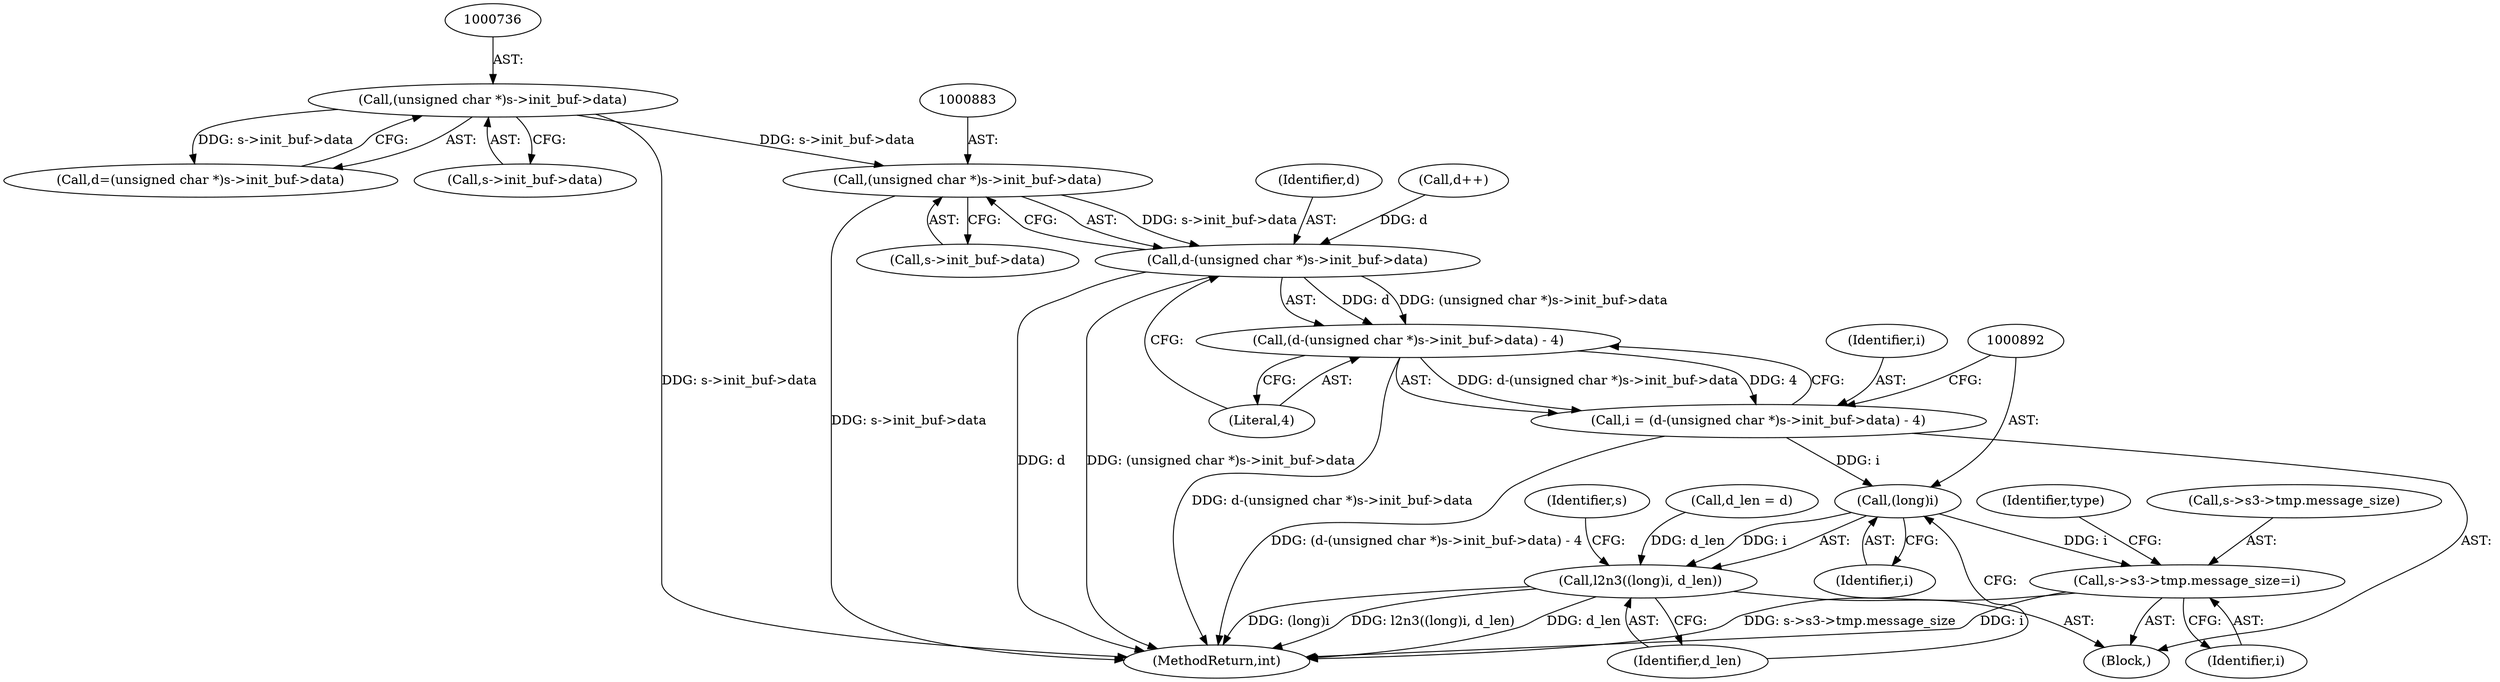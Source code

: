 digraph "0_openssl_b82924741b4bd590da890619be671f4635e46c2b@pointer" {
"1000882" [label="(Call,(unsigned char *)s->init_buf->data)"];
"1000735" [label="(Call,(unsigned char *)s->init_buf->data)"];
"1000880" [label="(Call,d-(unsigned char *)s->init_buf->data)"];
"1000879" [label="(Call,(d-(unsigned char *)s->init_buf->data) - 4)"];
"1000877" [label="(Call,i = (d-(unsigned char *)s->init_buf->data) - 4)"];
"1000891" [label="(Call,(long)i)"];
"1000890" [label="(Call,l2n3((long)i, d_len))"];
"1000913" [label="(Call,s->s3->tmp.message_size=i)"];
"1000914" [label="(Call,s->s3->tmp.message_size)"];
"1000882" [label="(Call,(unsigned char *)s->init_buf->data)"];
"1000879" [label="(Call,(d-(unsigned char *)s->init_buf->data) - 4)"];
"1000764" [label="(Call,d_len = d)"];
"1000880" [label="(Call,d-(unsigned char *)s->init_buf->data)"];
"1000874" [label="(Call,d++)"];
"1000913" [label="(Call,s->s3->tmp.message_size=i)"];
"1000881" [label="(Identifier,d)"];
"1000884" [label="(Call,s->init_buf->data)"];
"1000889" [label="(Literal,4)"];
"1000890" [label="(Call,l2n3((long)i, d_len))"];
"1000891" [label="(Call,(long)i)"];
"1000924" [label="(Identifier,type)"];
"1000735" [label="(Call,(unsigned char *)s->init_buf->data)"];
"1000921" [label="(Identifier,i)"];
"1000894" [label="(Identifier,d_len)"];
"1000737" [label="(Call,s->init_buf->data)"];
"1000899" [label="(Identifier,s)"];
"1000893" [label="(Identifier,i)"];
"1000877" [label="(Call,i = (d-(unsigned char *)s->init_buf->data) - 4)"];
"1000733" [label="(Call,d=(unsigned char *)s->init_buf->data)"];
"1001104" [label="(MethodReturn,int)"];
"1000878" [label="(Identifier,i)"];
"1000613" [label="(Block,)"];
"1000882" -> "1000880"  [label="AST: "];
"1000882" -> "1000884"  [label="CFG: "];
"1000883" -> "1000882"  [label="AST: "];
"1000884" -> "1000882"  [label="AST: "];
"1000880" -> "1000882"  [label="CFG: "];
"1000882" -> "1001104"  [label="DDG: s->init_buf->data"];
"1000882" -> "1000880"  [label="DDG: s->init_buf->data"];
"1000735" -> "1000882"  [label="DDG: s->init_buf->data"];
"1000735" -> "1000733"  [label="AST: "];
"1000735" -> "1000737"  [label="CFG: "];
"1000736" -> "1000735"  [label="AST: "];
"1000737" -> "1000735"  [label="AST: "];
"1000733" -> "1000735"  [label="CFG: "];
"1000735" -> "1001104"  [label="DDG: s->init_buf->data"];
"1000735" -> "1000733"  [label="DDG: s->init_buf->data"];
"1000880" -> "1000879"  [label="AST: "];
"1000881" -> "1000880"  [label="AST: "];
"1000889" -> "1000880"  [label="CFG: "];
"1000880" -> "1001104"  [label="DDG: d"];
"1000880" -> "1001104"  [label="DDG: (unsigned char *)s->init_buf->data"];
"1000880" -> "1000879"  [label="DDG: d"];
"1000880" -> "1000879"  [label="DDG: (unsigned char *)s->init_buf->data"];
"1000874" -> "1000880"  [label="DDG: d"];
"1000879" -> "1000877"  [label="AST: "];
"1000879" -> "1000889"  [label="CFG: "];
"1000889" -> "1000879"  [label="AST: "];
"1000877" -> "1000879"  [label="CFG: "];
"1000879" -> "1001104"  [label="DDG: d-(unsigned char *)s->init_buf->data"];
"1000879" -> "1000877"  [label="DDG: d-(unsigned char *)s->init_buf->data"];
"1000879" -> "1000877"  [label="DDG: 4"];
"1000877" -> "1000613"  [label="AST: "];
"1000878" -> "1000877"  [label="AST: "];
"1000892" -> "1000877"  [label="CFG: "];
"1000877" -> "1001104"  [label="DDG: (d-(unsigned char *)s->init_buf->data) - 4"];
"1000877" -> "1000891"  [label="DDG: i"];
"1000891" -> "1000890"  [label="AST: "];
"1000891" -> "1000893"  [label="CFG: "];
"1000892" -> "1000891"  [label="AST: "];
"1000893" -> "1000891"  [label="AST: "];
"1000894" -> "1000891"  [label="CFG: "];
"1000891" -> "1000890"  [label="DDG: i"];
"1000891" -> "1000913"  [label="DDG: i"];
"1000890" -> "1000613"  [label="AST: "];
"1000890" -> "1000894"  [label="CFG: "];
"1000894" -> "1000890"  [label="AST: "];
"1000899" -> "1000890"  [label="CFG: "];
"1000890" -> "1001104"  [label="DDG: (long)i"];
"1000890" -> "1001104"  [label="DDG: l2n3((long)i, d_len)"];
"1000890" -> "1001104"  [label="DDG: d_len"];
"1000764" -> "1000890"  [label="DDG: d_len"];
"1000913" -> "1000613"  [label="AST: "];
"1000913" -> "1000921"  [label="CFG: "];
"1000914" -> "1000913"  [label="AST: "];
"1000921" -> "1000913"  [label="AST: "];
"1000924" -> "1000913"  [label="CFG: "];
"1000913" -> "1001104"  [label="DDG: i"];
"1000913" -> "1001104"  [label="DDG: s->s3->tmp.message_size"];
}
